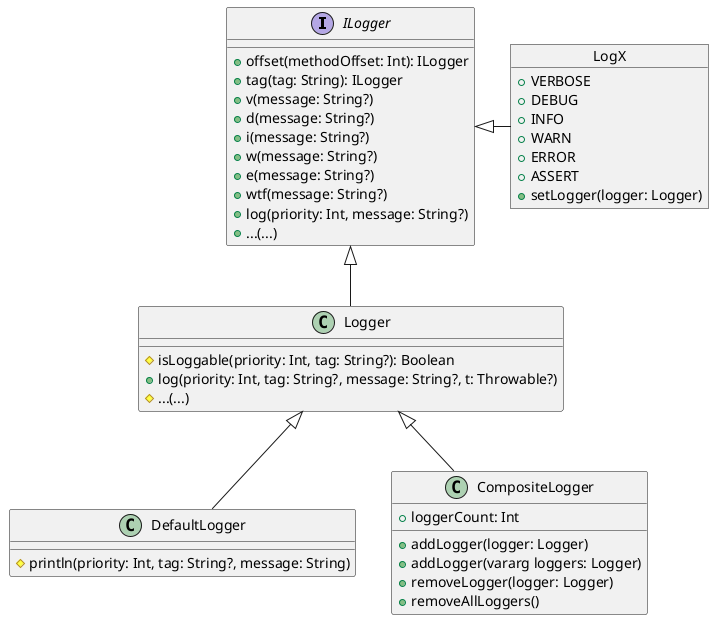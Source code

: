 @startuml

interface ILogger {
    +offset(methodOffset: Int): ILogger
    +tag(tag: String): ILogger
    +v(message: String?)
    +d(message: String?)
    +i(message: String?)
    +w(message: String?)
    +e(message: String?)
    +wtf(message: String?)
    +log(priority: Int, message: String?)
    +...(...)
}

class Logger {
    #isLoggable(priority: Int, tag: String?): Boolean
    +log(priority: Int, tag: String?, message: String?, t: Throwable?)
    #...(...)
}

class DefaultLogger {
    #println(priority: Int, tag: String?, message: String)
}

class CompositeLogger {
    +loggerCount: Int

    +addLogger(logger: Logger)
    +addLogger(vararg loggers: Logger)
    +removeLogger(logger: Logger)
    +removeAllLoggers()
}

object LogX {
    +VERBOSE
    +DEBUG
    +INFO
    +WARN
    +ERROR
    +ASSERT
    +setLogger(logger: Logger)
}

ILogger <|-- Logger

Logger <|-- CompositeLogger

Logger <|-- DefaultLogger

ILogger <|- LogX

@enduml